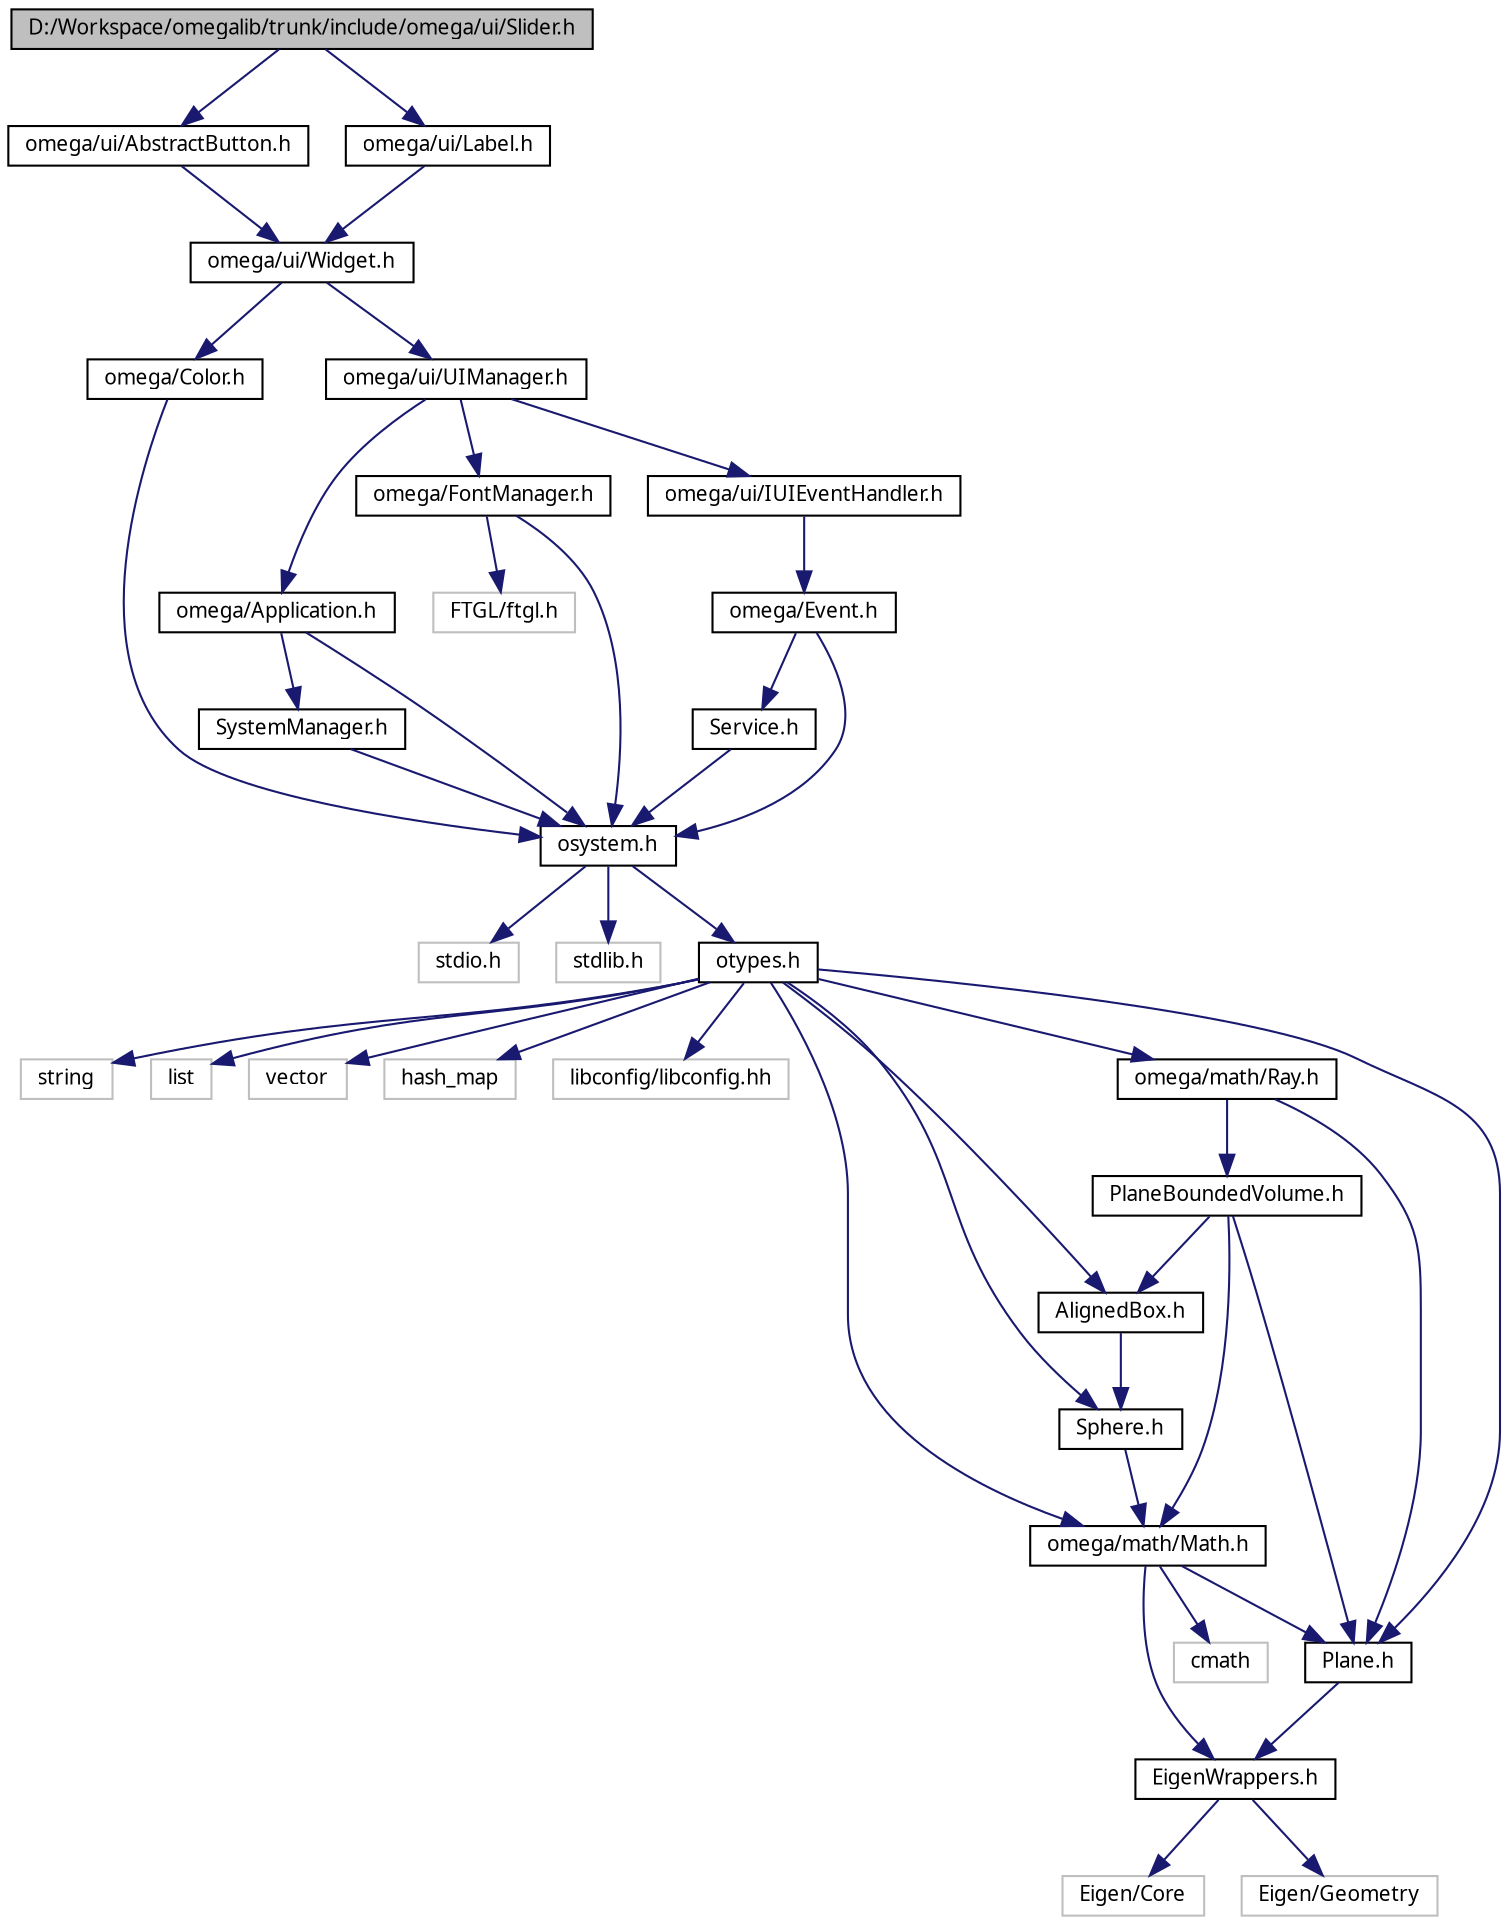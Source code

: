digraph G
{
  bgcolor="transparent";
  edge [fontname="FreeSans.ttf",fontsize="10",labelfontname="FreeSans.ttf",labelfontsize="10"];
  node [fontname="FreeSans.ttf",fontsize="10",shape=record];
  Node1 [label="D:/Workspace/omegalib/trunk/include/omega/ui/Slider.h",height=0.2,width=0.4,color="black", fillcolor="grey75", style="filled" fontcolor="black"];
  Node1 -> Node2 [color="midnightblue",fontsize="10",style="solid",fontname="FreeSans.ttf"];
  Node2 [label="omega/ui/AbstractButton.h",height=0.2,width=0.4,color="black",URL="$_abstract_button_8h.html"];
  Node2 -> Node3 [color="midnightblue",fontsize="10",style="solid",fontname="FreeSans.ttf"];
  Node3 [label="omega/ui/Widget.h",height=0.2,width=0.4,color="black",URL="$_widget_8h.html"];
  Node3 -> Node4 [color="midnightblue",fontsize="10",style="solid",fontname="FreeSans.ttf"];
  Node4 [label="omega/Color.h",height=0.2,width=0.4,color="black",URL="$_color_8h.html"];
  Node4 -> Node5 [color="midnightblue",fontsize="10",style="solid",fontname="FreeSans.ttf"];
  Node5 [label="osystem.h",height=0.2,width=0.4,color="black",URL="$osystem_8h.html"];
  Node5 -> Node6 [color="midnightblue",fontsize="10",style="solid",fontname="FreeSans.ttf"];
  Node6 [label="stdio.h",height=0.2,width=0.4,color="grey75"];
  Node5 -> Node7 [color="midnightblue",fontsize="10",style="solid",fontname="FreeSans.ttf"];
  Node7 [label="stdlib.h",height=0.2,width=0.4,color="grey75"];
  Node5 -> Node8 [color="midnightblue",fontsize="10",style="solid",fontname="FreeSans.ttf"];
  Node8 [label="otypes.h",height=0.2,width=0.4,color="black",URL="$otypes_8h.html"];
  Node8 -> Node9 [color="midnightblue",fontsize="10",style="solid",fontname="FreeSans.ttf"];
  Node9 [label="string",height=0.2,width=0.4,color="grey75"];
  Node8 -> Node10 [color="midnightblue",fontsize="10",style="solid",fontname="FreeSans.ttf"];
  Node10 [label="list",height=0.2,width=0.4,color="grey75"];
  Node8 -> Node11 [color="midnightblue",fontsize="10",style="solid",fontname="FreeSans.ttf"];
  Node11 [label="vector",height=0.2,width=0.4,color="grey75"];
  Node8 -> Node12 [color="midnightblue",fontsize="10",style="solid",fontname="FreeSans.ttf"];
  Node12 [label="hash_map",height=0.2,width=0.4,color="grey75"];
  Node8 -> Node13 [color="midnightblue",fontsize="10",style="solid",fontname="FreeSans.ttf"];
  Node13 [label="libconfig/libconfig.hh",height=0.2,width=0.4,color="grey75"];
  Node8 -> Node14 [color="midnightblue",fontsize="10",style="solid",fontname="FreeSans.ttf"];
  Node14 [label="omega/math/Math.h",height=0.2,width=0.4,color="black",URL="$_math_8h.html"];
  Node14 -> Node15 [color="midnightblue",fontsize="10",style="solid",fontname="FreeSans.ttf"];
  Node15 [label="cmath",height=0.2,width=0.4,color="grey75"];
  Node14 -> Node16 [color="midnightblue",fontsize="10",style="solid",fontname="FreeSans.ttf"];
  Node16 [label="Plane.h",height=0.2,width=0.4,color="black",URL="$_plane_8h.html"];
  Node16 -> Node17 [color="midnightblue",fontsize="10",style="solid",fontname="FreeSans.ttf"];
  Node17 [label="EigenWrappers.h",height=0.2,width=0.4,color="black",URL="$_eigen_wrappers_8h.html"];
  Node17 -> Node18 [color="midnightblue",fontsize="10",style="solid",fontname="FreeSans.ttf"];
  Node18 [label="Eigen/Core",height=0.2,width=0.4,color="grey75"];
  Node17 -> Node19 [color="midnightblue",fontsize="10",style="solid",fontname="FreeSans.ttf"];
  Node19 [label="Eigen/Geometry",height=0.2,width=0.4,color="grey75"];
  Node14 -> Node17 [color="midnightblue",fontsize="10",style="solid",fontname="FreeSans.ttf"];
  Node8 -> Node20 [color="midnightblue",fontsize="10",style="solid",fontname="FreeSans.ttf"];
  Node20 [label="omega/math/Ray.h",height=0.2,width=0.4,color="black",URL="$_ray_8h.html"];
  Node20 -> Node16 [color="midnightblue",fontsize="10",style="solid",fontname="FreeSans.ttf"];
  Node20 -> Node21 [color="midnightblue",fontsize="10",style="solid",fontname="FreeSans.ttf"];
  Node21 [label="PlaneBoundedVolume.h",height=0.2,width=0.4,color="black",URL="$_plane_bounded_volume_8h.html"];
  Node21 -> Node22 [color="midnightblue",fontsize="10",style="solid",fontname="FreeSans.ttf"];
  Node22 [label="AlignedBox.h",height=0.2,width=0.4,color="black",URL="$_aligned_box_8h.html"];
  Node22 -> Node23 [color="midnightblue",fontsize="10",style="solid",fontname="FreeSans.ttf"];
  Node23 [label="Sphere.h",height=0.2,width=0.4,color="black",URL="$_sphere_8h.html"];
  Node23 -> Node14 [color="midnightblue",fontsize="10",style="solid",fontname="FreeSans.ttf"];
  Node21 -> Node14 [color="midnightblue",fontsize="10",style="solid",fontname="FreeSans.ttf"];
  Node21 -> Node16 [color="midnightblue",fontsize="10",style="solid",fontname="FreeSans.ttf"];
  Node8 -> Node22 [color="midnightblue",fontsize="10",style="solid",fontname="FreeSans.ttf"];
  Node8 -> Node23 [color="midnightblue",fontsize="10",style="solid",fontname="FreeSans.ttf"];
  Node8 -> Node16 [color="midnightblue",fontsize="10",style="solid",fontname="FreeSans.ttf"];
  Node3 -> Node24 [color="midnightblue",fontsize="10",style="solid",fontname="FreeSans.ttf"];
  Node24 [label="omega/ui/UIManager.h",height=0.2,width=0.4,color="black",URL="$_u_i_manager_8h.html"];
  Node24 -> Node25 [color="midnightblue",fontsize="10",style="solid",fontname="FreeSans.ttf"];
  Node25 [label="omega/Application.h",height=0.2,width=0.4,color="black",URL="$_application_8h.html"];
  Node25 -> Node5 [color="midnightblue",fontsize="10",style="solid",fontname="FreeSans.ttf"];
  Node25 -> Node26 [color="midnightblue",fontsize="10",style="solid",fontname="FreeSans.ttf"];
  Node26 [label="SystemManager.h",height=0.2,width=0.4,color="black",URL="$_system_manager_8h.html"];
  Node26 -> Node5 [color="midnightblue",fontsize="10",style="solid",fontname="FreeSans.ttf"];
  Node24 -> Node27 [color="midnightblue",fontsize="10",style="solid",fontname="FreeSans.ttf"];
  Node27 [label="omega/FontManager.h",height=0.2,width=0.4,color="black",URL="$_font_manager_8h.html"];
  Node27 -> Node5 [color="midnightblue",fontsize="10",style="solid",fontname="FreeSans.ttf"];
  Node27 -> Node28 [color="midnightblue",fontsize="10",style="solid",fontname="FreeSans.ttf"];
  Node28 [label="FTGL/ftgl.h",height=0.2,width=0.4,color="grey75"];
  Node24 -> Node29 [color="midnightblue",fontsize="10",style="solid",fontname="FreeSans.ttf"];
  Node29 [label="omega/ui/IUIEventHandler.h",height=0.2,width=0.4,color="black",URL="$_i_u_i_event_handler_8h.html"];
  Node29 -> Node30 [color="midnightblue",fontsize="10",style="solid",fontname="FreeSans.ttf"];
  Node30 [label="omega/Event.h",height=0.2,width=0.4,color="black",URL="$_event_8h.html"];
  Node30 -> Node5 [color="midnightblue",fontsize="10",style="solid",fontname="FreeSans.ttf"];
  Node30 -> Node31 [color="midnightblue",fontsize="10",style="solid",fontname="FreeSans.ttf"];
  Node31 [label="Service.h",height=0.2,width=0.4,color="black",URL="$_service_8h.html"];
  Node31 -> Node5 [color="midnightblue",fontsize="10",style="solid",fontname="FreeSans.ttf"];
  Node1 -> Node32 [color="midnightblue",fontsize="10",style="solid",fontname="FreeSans.ttf"];
  Node32 [label="omega/ui/Label.h",height=0.2,width=0.4,color="black",URL="$_label_8h.html"];
  Node32 -> Node3 [color="midnightblue",fontsize="10",style="solid",fontname="FreeSans.ttf"];
}
